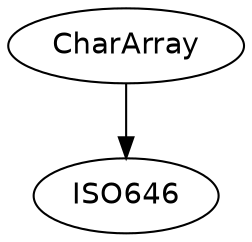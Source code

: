 digraph CharArrayDep {
  node [fontname=helvetica];
  
  CharArray -> {
    ISO646
  };
  
} /* CharArrayDep */